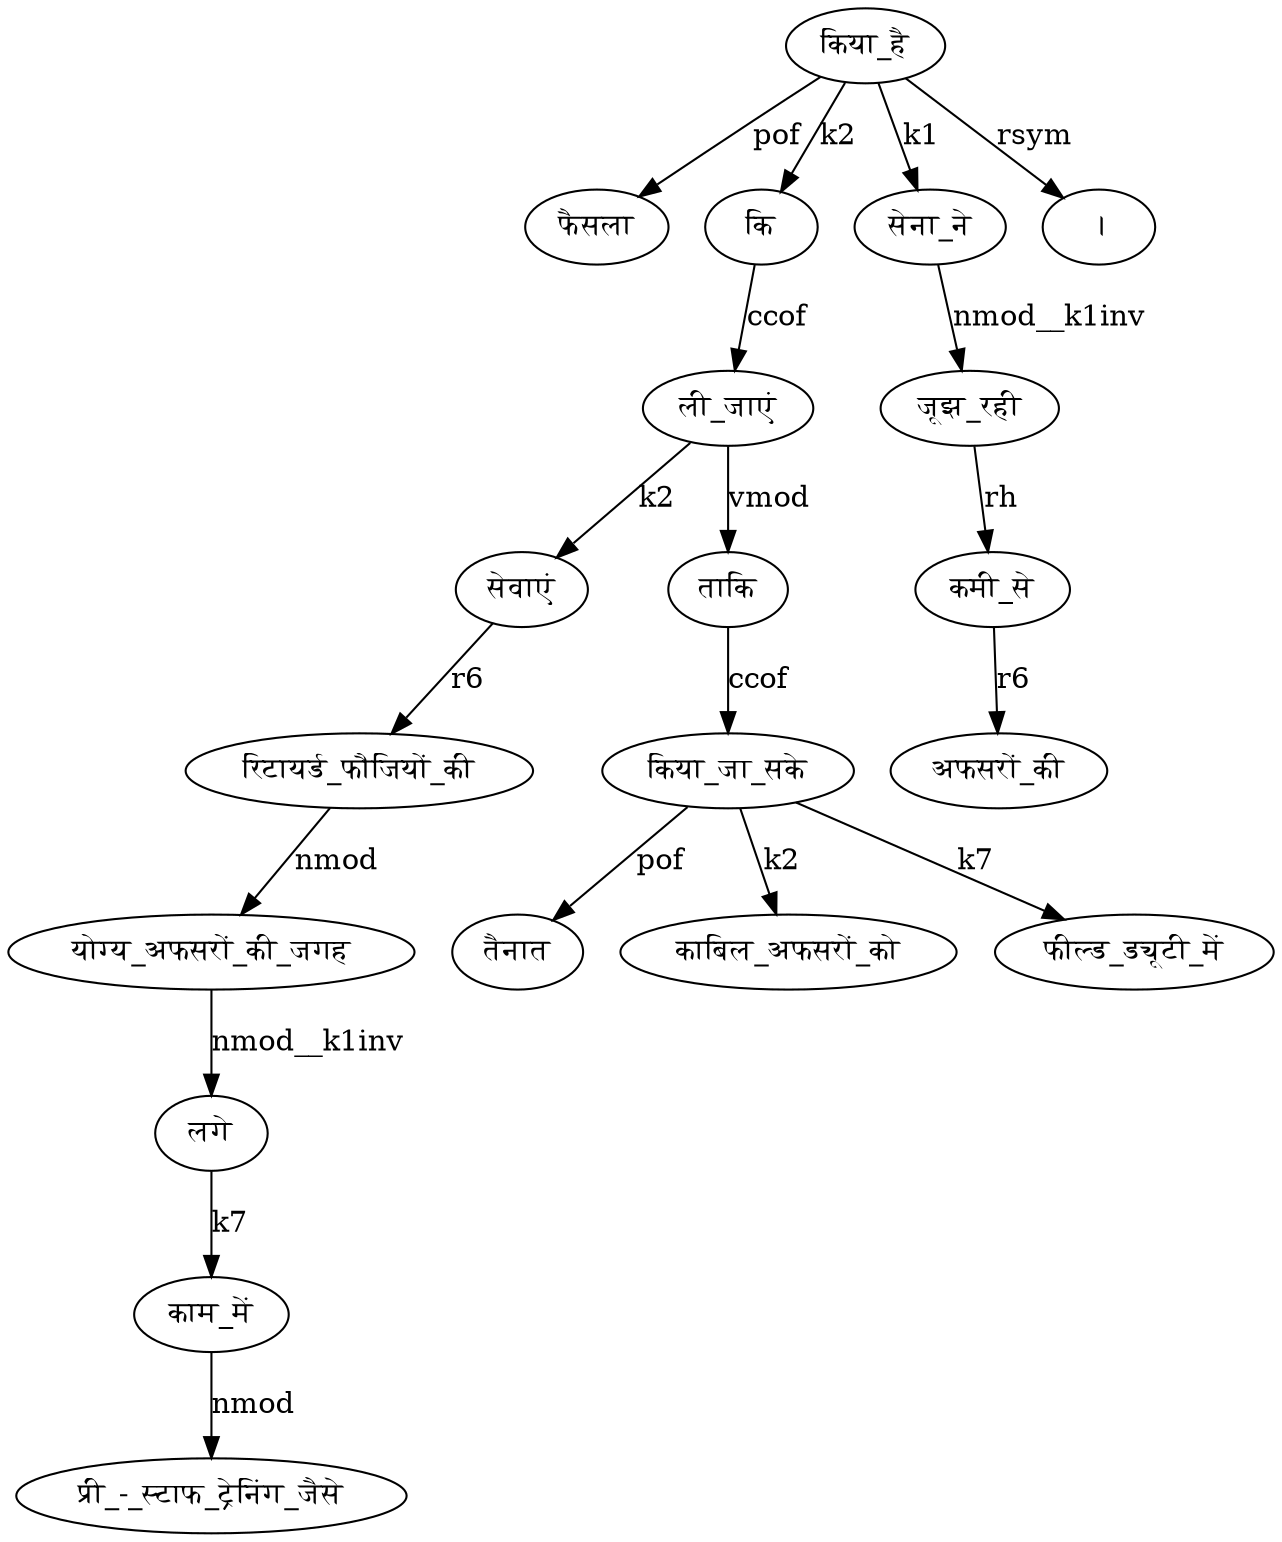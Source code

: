 digraph {
	"जूझ_रही" -> "कमी_से"[label="rh"];
	"किया_है" -> "फैसला"[label="pof"];
	"किया_है" -> "कि"[label="k2"];
	"किया_है" -> "सेना_ने"[label="k1"];
	"किया_है" -> "।"[label="rsym"];
	"किया_जा_सके" -> "तैनात"[label="pof"];
	"किया_जा_सके" -> "काबिल_अफसरों_को"[label="k2"];
	"किया_जा_सके" -> "फील्ड_ड्यूटी_में"[label="k7"];
	"ली_जाएं" -> "सेवाएं"[label="k2"];
	"ली_जाएं" -> "ताकि"[label="vmod"];
	"कि" -> "ली_जाएं"[label="ccof"];
	"सेवाएं" -> "रिटायर्ड_फौजियों_की"[label="r6"];
	"रिटायर्ड_फौजियों_की" -> "योग्य_अफसरों_की_जगह"[label="nmod"];
	"लगे" -> "काम_में"[label="k7"];
	"योग्य_अफसरों_की_जगह" -> "लगे"[label="nmod__k1inv"];
	"काम_में" -> "प्री_-_स्टाफ_ट्रेनिंग_जैसे"[label="nmod"];
	"ताकि" -> "किया_जा_सके"[label="ccof"];
	"सेना_ने" -> "जूझ_रही"[label="nmod__k1inv"];
	"कमी_से" -> "अफसरों_की"[label="r6"];
}